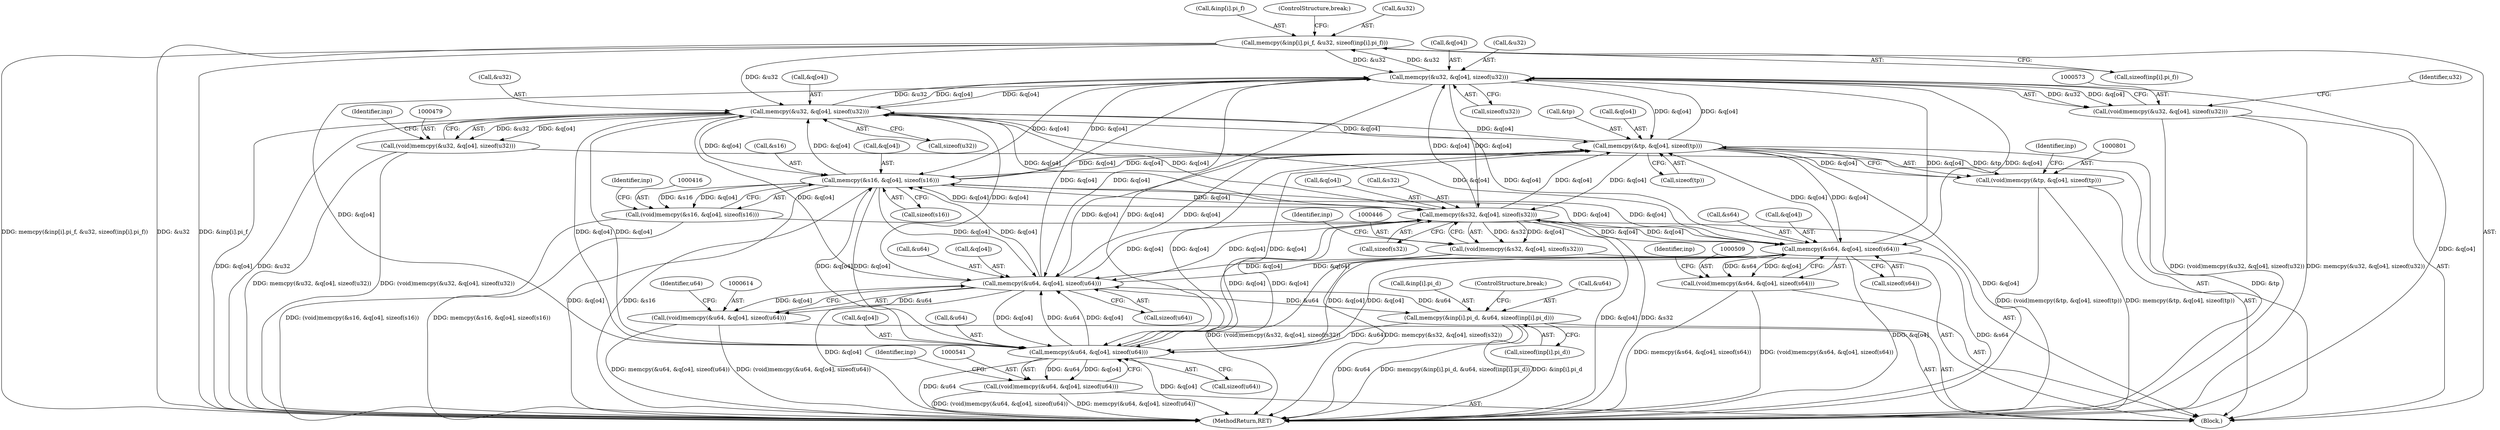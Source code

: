 digraph "0_file_93e063ee374b6a75729df9e7201fb511e47e259d@API" {
"1000587" [label="(Call,memcpy(&inp[i].pi_f, &u32, sizeof(inp[i].pi_f)))"];
"1000574" [label="(Call,memcpy(&u32, &q[o4], sizeof(u32)))"];
"1000587" [label="(Call,memcpy(&inp[i].pi_f, &u32, sizeof(inp[i].pi_f)))"];
"1000480" [label="(Call,memcpy(&u32, &q[o4], sizeof(u32)))"];
"1000802" [label="(Call,memcpy(&tp, &q[o4], sizeof(tp)))"];
"1000417" [label="(Call,memcpy(&s16, &q[o4], sizeof(s16)))"];
"1000447" [label="(Call,memcpy(&s32, &q[o4], sizeof(s32)))"];
"1000542" [label="(Call,memcpy(&u64, &q[o4], sizeof(u64)))"];
"1000630" [label="(Call,memcpy(&inp[i].pi_d, &u64, sizeof(inp[i].pi_d)))"];
"1000615" [label="(Call,memcpy(&u64, &q[o4], sizeof(u64)))"];
"1000510" [label="(Call,memcpy(&s64, &q[o4], sizeof(s64)))"];
"1000415" [label="(Call,(void)memcpy(&s16, &q[o4], sizeof(s16)))"];
"1000445" [label="(Call,(void)memcpy(&s32, &q[o4], sizeof(s32)))"];
"1000508" [label="(Call,(void)memcpy(&s64, &q[o4], sizeof(s64)))"];
"1000540" [label="(Call,(void)memcpy(&u64, &q[o4], sizeof(u64)))"];
"1000572" [label="(Call,(void)memcpy(&u32, &q[o4], sizeof(u32)))"];
"1000613" [label="(Call,(void)memcpy(&u64, &q[o4], sizeof(u64)))"];
"1000800" [label="(Call,(void)memcpy(&tp, &q[o4], sizeof(tp)))"];
"1000478" [label="(Call,(void)memcpy(&u32, &q[o4], sizeof(u32)))"];
"1000637" [label="(Call,&u64)"];
"1000459" [label="(Identifier,inp)"];
"1000447" [label="(Call,memcpy(&s32, &q[o4], sizeof(s32)))"];
"1000448" [label="(Call,&s32)"];
"1000581" [label="(Call,sizeof(u32))"];
"1000616" [label="(Call,&u64)"];
"1000587" [label="(Call,memcpy(&inp[i].pi_f, &u32, sizeof(inp[i].pi_f)))"];
"1000809" [label="(Call,sizeof(tp))"];
"1000450" [label="(Call,&q[o4])"];
"1000429" [label="(Identifier,inp)"];
"1000401" [label="(Block,)"];
"1000814" [label="(Identifier,inp)"];
"1000615" [label="(Call,memcpy(&u64, &q[o4], sizeof(u64)))"];
"1000577" [label="(Call,&q[o4])"];
"1000618" [label="(Call,&q[o4])"];
"1000853" [label="(MethodReturn,RET)"];
"1000542" [label="(Call,memcpy(&u64, &q[o4], sizeof(u64)))"];
"1000508" [label="(Call,(void)memcpy(&s64, &q[o4], sizeof(s64)))"];
"1000588" [label="(Call,&inp[i].pi_f)"];
"1000483" [label="(Call,&q[o4])"];
"1000630" [label="(Call,memcpy(&inp[i].pi_d, &u64, sizeof(inp[i].pi_d)))"];
"1000522" [label="(Identifier,inp)"];
"1000543" [label="(Call,&u64)"];
"1000622" [label="(Call,sizeof(u64))"];
"1000803" [label="(Call,&tp)"];
"1000584" [label="(Identifier,u32)"];
"1000625" [label="(Identifier,u64)"];
"1000510" [label="(Call,memcpy(&s64, &q[o4], sizeof(s64)))"];
"1000575" [label="(Call,&u32)"];
"1000805" [label="(Call,&q[o4])"];
"1000454" [label="(Call,sizeof(s32))"];
"1000549" [label="(Call,sizeof(u64))"];
"1000545" [label="(Call,&q[o4])"];
"1000631" [label="(Call,&inp[i].pi_d)"];
"1000517" [label="(Call,sizeof(s64))"];
"1000602" [label="(ControlStructure,break;)"];
"1000594" [label="(Call,&u32)"];
"1000596" [label="(Call,sizeof(inp[i].pi_f))"];
"1000478" [label="(Call,(void)memcpy(&u32, &q[o4], sizeof(u32)))"];
"1000424" [label="(Call,sizeof(s16))"];
"1000572" [label="(Call,(void)memcpy(&u32, &q[o4], sizeof(u32)))"];
"1000802" [label="(Call,memcpy(&tp, &q[o4], sizeof(tp)))"];
"1000487" [label="(Call,sizeof(u32))"];
"1000540" [label="(Call,(void)memcpy(&u64, &q[o4], sizeof(u64)))"];
"1000492" [label="(Identifier,inp)"];
"1000639" [label="(Call,sizeof(inp[i].pi_d))"];
"1000420" [label="(Call,&q[o4])"];
"1000445" [label="(Call,(void)memcpy(&s32, &q[o4], sizeof(s32)))"];
"1000480" [label="(Call,memcpy(&u32, &q[o4], sizeof(u32)))"];
"1000613" [label="(Call,(void)memcpy(&u64, &q[o4], sizeof(u64)))"];
"1000645" [label="(ControlStructure,break;)"];
"1000554" [label="(Identifier,inp)"];
"1000481" [label="(Call,&u32)"];
"1000511" [label="(Call,&s64)"];
"1000417" [label="(Call,memcpy(&s16, &q[o4], sizeof(s16)))"];
"1000574" [label="(Call,memcpy(&u32, &q[o4], sizeof(u32)))"];
"1000415" [label="(Call,(void)memcpy(&s16, &q[o4], sizeof(s16)))"];
"1000513" [label="(Call,&q[o4])"];
"1000800" [label="(Call,(void)memcpy(&tp, &q[o4], sizeof(tp)))"];
"1000418" [label="(Call,&s16)"];
"1000587" -> "1000401"  [label="AST: "];
"1000587" -> "1000596"  [label="CFG: "];
"1000588" -> "1000587"  [label="AST: "];
"1000594" -> "1000587"  [label="AST: "];
"1000596" -> "1000587"  [label="AST: "];
"1000602" -> "1000587"  [label="CFG: "];
"1000587" -> "1000853"  [label="DDG: &inp[i].pi_f"];
"1000587" -> "1000853"  [label="DDG: memcpy(&inp[i].pi_f, &u32, sizeof(inp[i].pi_f))"];
"1000587" -> "1000853"  [label="DDG: &u32"];
"1000587" -> "1000480"  [label="DDG: &u32"];
"1000587" -> "1000574"  [label="DDG: &u32"];
"1000574" -> "1000587"  [label="DDG: &u32"];
"1000574" -> "1000572"  [label="AST: "];
"1000574" -> "1000581"  [label="CFG: "];
"1000575" -> "1000574"  [label="AST: "];
"1000577" -> "1000574"  [label="AST: "];
"1000581" -> "1000574"  [label="AST: "];
"1000572" -> "1000574"  [label="CFG: "];
"1000574" -> "1000853"  [label="DDG: &q[o4]"];
"1000574" -> "1000417"  [label="DDG: &q[o4]"];
"1000574" -> "1000447"  [label="DDG: &q[o4]"];
"1000574" -> "1000480"  [label="DDG: &q[o4]"];
"1000574" -> "1000510"  [label="DDG: &q[o4]"];
"1000574" -> "1000542"  [label="DDG: &q[o4]"];
"1000574" -> "1000572"  [label="DDG: &u32"];
"1000574" -> "1000572"  [label="DDG: &q[o4]"];
"1000480" -> "1000574"  [label="DDG: &u32"];
"1000480" -> "1000574"  [label="DDG: &q[o4]"];
"1000802" -> "1000574"  [label="DDG: &q[o4]"];
"1000417" -> "1000574"  [label="DDG: &q[o4]"];
"1000447" -> "1000574"  [label="DDG: &q[o4]"];
"1000542" -> "1000574"  [label="DDG: &q[o4]"];
"1000510" -> "1000574"  [label="DDG: &q[o4]"];
"1000615" -> "1000574"  [label="DDG: &q[o4]"];
"1000574" -> "1000615"  [label="DDG: &q[o4]"];
"1000574" -> "1000802"  [label="DDG: &q[o4]"];
"1000480" -> "1000478"  [label="AST: "];
"1000480" -> "1000487"  [label="CFG: "];
"1000481" -> "1000480"  [label="AST: "];
"1000483" -> "1000480"  [label="AST: "];
"1000487" -> "1000480"  [label="AST: "];
"1000478" -> "1000480"  [label="CFG: "];
"1000480" -> "1000853"  [label="DDG: &q[o4]"];
"1000480" -> "1000853"  [label="DDG: &u32"];
"1000480" -> "1000417"  [label="DDG: &q[o4]"];
"1000480" -> "1000447"  [label="DDG: &q[o4]"];
"1000480" -> "1000478"  [label="DDG: &u32"];
"1000480" -> "1000478"  [label="DDG: &q[o4]"];
"1000802" -> "1000480"  [label="DDG: &q[o4]"];
"1000417" -> "1000480"  [label="DDG: &q[o4]"];
"1000447" -> "1000480"  [label="DDG: &q[o4]"];
"1000542" -> "1000480"  [label="DDG: &q[o4]"];
"1000510" -> "1000480"  [label="DDG: &q[o4]"];
"1000615" -> "1000480"  [label="DDG: &q[o4]"];
"1000480" -> "1000510"  [label="DDG: &q[o4]"];
"1000480" -> "1000542"  [label="DDG: &q[o4]"];
"1000480" -> "1000615"  [label="DDG: &q[o4]"];
"1000480" -> "1000802"  [label="DDG: &q[o4]"];
"1000802" -> "1000800"  [label="AST: "];
"1000802" -> "1000809"  [label="CFG: "];
"1000803" -> "1000802"  [label="AST: "];
"1000805" -> "1000802"  [label="AST: "];
"1000809" -> "1000802"  [label="AST: "];
"1000800" -> "1000802"  [label="CFG: "];
"1000802" -> "1000853"  [label="DDG: &q[o4]"];
"1000802" -> "1000853"  [label="DDG: &tp"];
"1000802" -> "1000417"  [label="DDG: &q[o4]"];
"1000802" -> "1000447"  [label="DDG: &q[o4]"];
"1000802" -> "1000510"  [label="DDG: &q[o4]"];
"1000802" -> "1000542"  [label="DDG: &q[o4]"];
"1000802" -> "1000615"  [label="DDG: &q[o4]"];
"1000802" -> "1000800"  [label="DDG: &tp"];
"1000802" -> "1000800"  [label="DDG: &q[o4]"];
"1000417" -> "1000802"  [label="DDG: &q[o4]"];
"1000447" -> "1000802"  [label="DDG: &q[o4]"];
"1000542" -> "1000802"  [label="DDG: &q[o4]"];
"1000510" -> "1000802"  [label="DDG: &q[o4]"];
"1000615" -> "1000802"  [label="DDG: &q[o4]"];
"1000417" -> "1000415"  [label="AST: "];
"1000417" -> "1000424"  [label="CFG: "];
"1000418" -> "1000417"  [label="AST: "];
"1000420" -> "1000417"  [label="AST: "];
"1000424" -> "1000417"  [label="AST: "];
"1000415" -> "1000417"  [label="CFG: "];
"1000417" -> "1000853"  [label="DDG: &q[o4]"];
"1000417" -> "1000853"  [label="DDG: &s16"];
"1000417" -> "1000415"  [label="DDG: &s16"];
"1000417" -> "1000415"  [label="DDG: &q[o4]"];
"1000447" -> "1000417"  [label="DDG: &q[o4]"];
"1000542" -> "1000417"  [label="DDG: &q[o4]"];
"1000510" -> "1000417"  [label="DDG: &q[o4]"];
"1000615" -> "1000417"  [label="DDG: &q[o4]"];
"1000417" -> "1000447"  [label="DDG: &q[o4]"];
"1000417" -> "1000510"  [label="DDG: &q[o4]"];
"1000417" -> "1000542"  [label="DDG: &q[o4]"];
"1000417" -> "1000615"  [label="DDG: &q[o4]"];
"1000447" -> "1000445"  [label="AST: "];
"1000447" -> "1000454"  [label="CFG: "];
"1000448" -> "1000447"  [label="AST: "];
"1000450" -> "1000447"  [label="AST: "];
"1000454" -> "1000447"  [label="AST: "];
"1000445" -> "1000447"  [label="CFG: "];
"1000447" -> "1000853"  [label="DDG: &q[o4]"];
"1000447" -> "1000853"  [label="DDG: &s32"];
"1000447" -> "1000445"  [label="DDG: &s32"];
"1000447" -> "1000445"  [label="DDG: &q[o4]"];
"1000542" -> "1000447"  [label="DDG: &q[o4]"];
"1000510" -> "1000447"  [label="DDG: &q[o4]"];
"1000615" -> "1000447"  [label="DDG: &q[o4]"];
"1000447" -> "1000510"  [label="DDG: &q[o4]"];
"1000447" -> "1000542"  [label="DDG: &q[o4]"];
"1000447" -> "1000615"  [label="DDG: &q[o4]"];
"1000542" -> "1000540"  [label="AST: "];
"1000542" -> "1000549"  [label="CFG: "];
"1000543" -> "1000542"  [label="AST: "];
"1000545" -> "1000542"  [label="AST: "];
"1000549" -> "1000542"  [label="AST: "];
"1000540" -> "1000542"  [label="CFG: "];
"1000542" -> "1000853"  [label="DDG: &u64"];
"1000542" -> "1000853"  [label="DDG: &q[o4]"];
"1000542" -> "1000510"  [label="DDG: &q[o4]"];
"1000542" -> "1000540"  [label="DDG: &u64"];
"1000542" -> "1000540"  [label="DDG: &q[o4]"];
"1000630" -> "1000542"  [label="DDG: &u64"];
"1000510" -> "1000542"  [label="DDG: &q[o4]"];
"1000615" -> "1000542"  [label="DDG: &q[o4]"];
"1000542" -> "1000615"  [label="DDG: &u64"];
"1000542" -> "1000615"  [label="DDG: &q[o4]"];
"1000630" -> "1000401"  [label="AST: "];
"1000630" -> "1000639"  [label="CFG: "];
"1000631" -> "1000630"  [label="AST: "];
"1000637" -> "1000630"  [label="AST: "];
"1000639" -> "1000630"  [label="AST: "];
"1000645" -> "1000630"  [label="CFG: "];
"1000630" -> "1000853"  [label="DDG: memcpy(&inp[i].pi_d, &u64, sizeof(inp[i].pi_d))"];
"1000630" -> "1000853"  [label="DDG: &inp[i].pi_d"];
"1000630" -> "1000853"  [label="DDG: &u64"];
"1000630" -> "1000615"  [label="DDG: &u64"];
"1000615" -> "1000630"  [label="DDG: &u64"];
"1000615" -> "1000613"  [label="AST: "];
"1000615" -> "1000622"  [label="CFG: "];
"1000616" -> "1000615"  [label="AST: "];
"1000618" -> "1000615"  [label="AST: "];
"1000622" -> "1000615"  [label="AST: "];
"1000613" -> "1000615"  [label="CFG: "];
"1000615" -> "1000853"  [label="DDG: &q[o4]"];
"1000615" -> "1000510"  [label="DDG: &q[o4]"];
"1000615" -> "1000613"  [label="DDG: &u64"];
"1000615" -> "1000613"  [label="DDG: &q[o4]"];
"1000510" -> "1000615"  [label="DDG: &q[o4]"];
"1000510" -> "1000508"  [label="AST: "];
"1000510" -> "1000517"  [label="CFG: "];
"1000511" -> "1000510"  [label="AST: "];
"1000513" -> "1000510"  [label="AST: "];
"1000517" -> "1000510"  [label="AST: "];
"1000508" -> "1000510"  [label="CFG: "];
"1000510" -> "1000853"  [label="DDG: &q[o4]"];
"1000510" -> "1000853"  [label="DDG: &s64"];
"1000510" -> "1000508"  [label="DDG: &s64"];
"1000510" -> "1000508"  [label="DDG: &q[o4]"];
"1000415" -> "1000401"  [label="AST: "];
"1000416" -> "1000415"  [label="AST: "];
"1000429" -> "1000415"  [label="CFG: "];
"1000415" -> "1000853"  [label="DDG: (void)memcpy(&s16, &q[o4], sizeof(s16))"];
"1000415" -> "1000853"  [label="DDG: memcpy(&s16, &q[o4], sizeof(s16))"];
"1000445" -> "1000401"  [label="AST: "];
"1000446" -> "1000445"  [label="AST: "];
"1000459" -> "1000445"  [label="CFG: "];
"1000445" -> "1000853"  [label="DDG: memcpy(&s32, &q[o4], sizeof(s32))"];
"1000445" -> "1000853"  [label="DDG: (void)memcpy(&s32, &q[o4], sizeof(s32))"];
"1000508" -> "1000401"  [label="AST: "];
"1000509" -> "1000508"  [label="AST: "];
"1000522" -> "1000508"  [label="CFG: "];
"1000508" -> "1000853"  [label="DDG: memcpy(&s64, &q[o4], sizeof(s64))"];
"1000508" -> "1000853"  [label="DDG: (void)memcpy(&s64, &q[o4], sizeof(s64))"];
"1000540" -> "1000401"  [label="AST: "];
"1000541" -> "1000540"  [label="AST: "];
"1000554" -> "1000540"  [label="CFG: "];
"1000540" -> "1000853"  [label="DDG: (void)memcpy(&u64, &q[o4], sizeof(u64))"];
"1000540" -> "1000853"  [label="DDG: memcpy(&u64, &q[o4], sizeof(u64))"];
"1000572" -> "1000401"  [label="AST: "];
"1000573" -> "1000572"  [label="AST: "];
"1000584" -> "1000572"  [label="CFG: "];
"1000572" -> "1000853"  [label="DDG: memcpy(&u32, &q[o4], sizeof(u32))"];
"1000572" -> "1000853"  [label="DDG: (void)memcpy(&u32, &q[o4], sizeof(u32))"];
"1000613" -> "1000401"  [label="AST: "];
"1000614" -> "1000613"  [label="AST: "];
"1000625" -> "1000613"  [label="CFG: "];
"1000613" -> "1000853"  [label="DDG: (void)memcpy(&u64, &q[o4], sizeof(u64))"];
"1000613" -> "1000853"  [label="DDG: memcpy(&u64, &q[o4], sizeof(u64))"];
"1000800" -> "1000401"  [label="AST: "];
"1000801" -> "1000800"  [label="AST: "];
"1000814" -> "1000800"  [label="CFG: "];
"1000800" -> "1000853"  [label="DDG: memcpy(&tp, &q[o4], sizeof(tp))"];
"1000800" -> "1000853"  [label="DDG: (void)memcpy(&tp, &q[o4], sizeof(tp))"];
"1000478" -> "1000401"  [label="AST: "];
"1000479" -> "1000478"  [label="AST: "];
"1000492" -> "1000478"  [label="CFG: "];
"1000478" -> "1000853"  [label="DDG: memcpy(&u32, &q[o4], sizeof(u32))"];
"1000478" -> "1000853"  [label="DDG: (void)memcpy(&u32, &q[o4], sizeof(u32))"];
}
